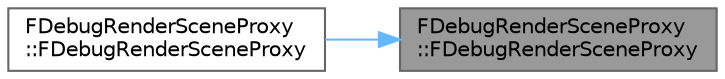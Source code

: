 digraph "FDebugRenderSceneProxy::FDebugRenderSceneProxy"
{
 // INTERACTIVE_SVG=YES
 // LATEX_PDF_SIZE
  bgcolor="transparent";
  edge [fontname=Helvetica,fontsize=10,labelfontname=Helvetica,labelfontsize=10];
  node [fontname=Helvetica,fontsize=10,shape=box,height=0.2,width=0.4];
  rankdir="RL";
  Node1 [id="Node000001",label="FDebugRenderSceneProxy\l::FDebugRenderSceneProxy",height=0.2,width=0.4,color="gray40", fillcolor="grey60", style="filled", fontcolor="black",tooltip=" "];
  Node1 -> Node2 [id="edge1_Node000001_Node000002",dir="back",color="steelblue1",style="solid",tooltip=" "];
  Node2 [id="Node000002",label="FDebugRenderSceneProxy\l::FDebugRenderSceneProxy",height=0.2,width=0.4,color="grey40", fillcolor="white", style="filled",URL="$d2/dcd/classFDebugRenderSceneProxy.html#a13cc9ca1f5948775b50d5e3b613d3d01",tooltip=" "];
}
